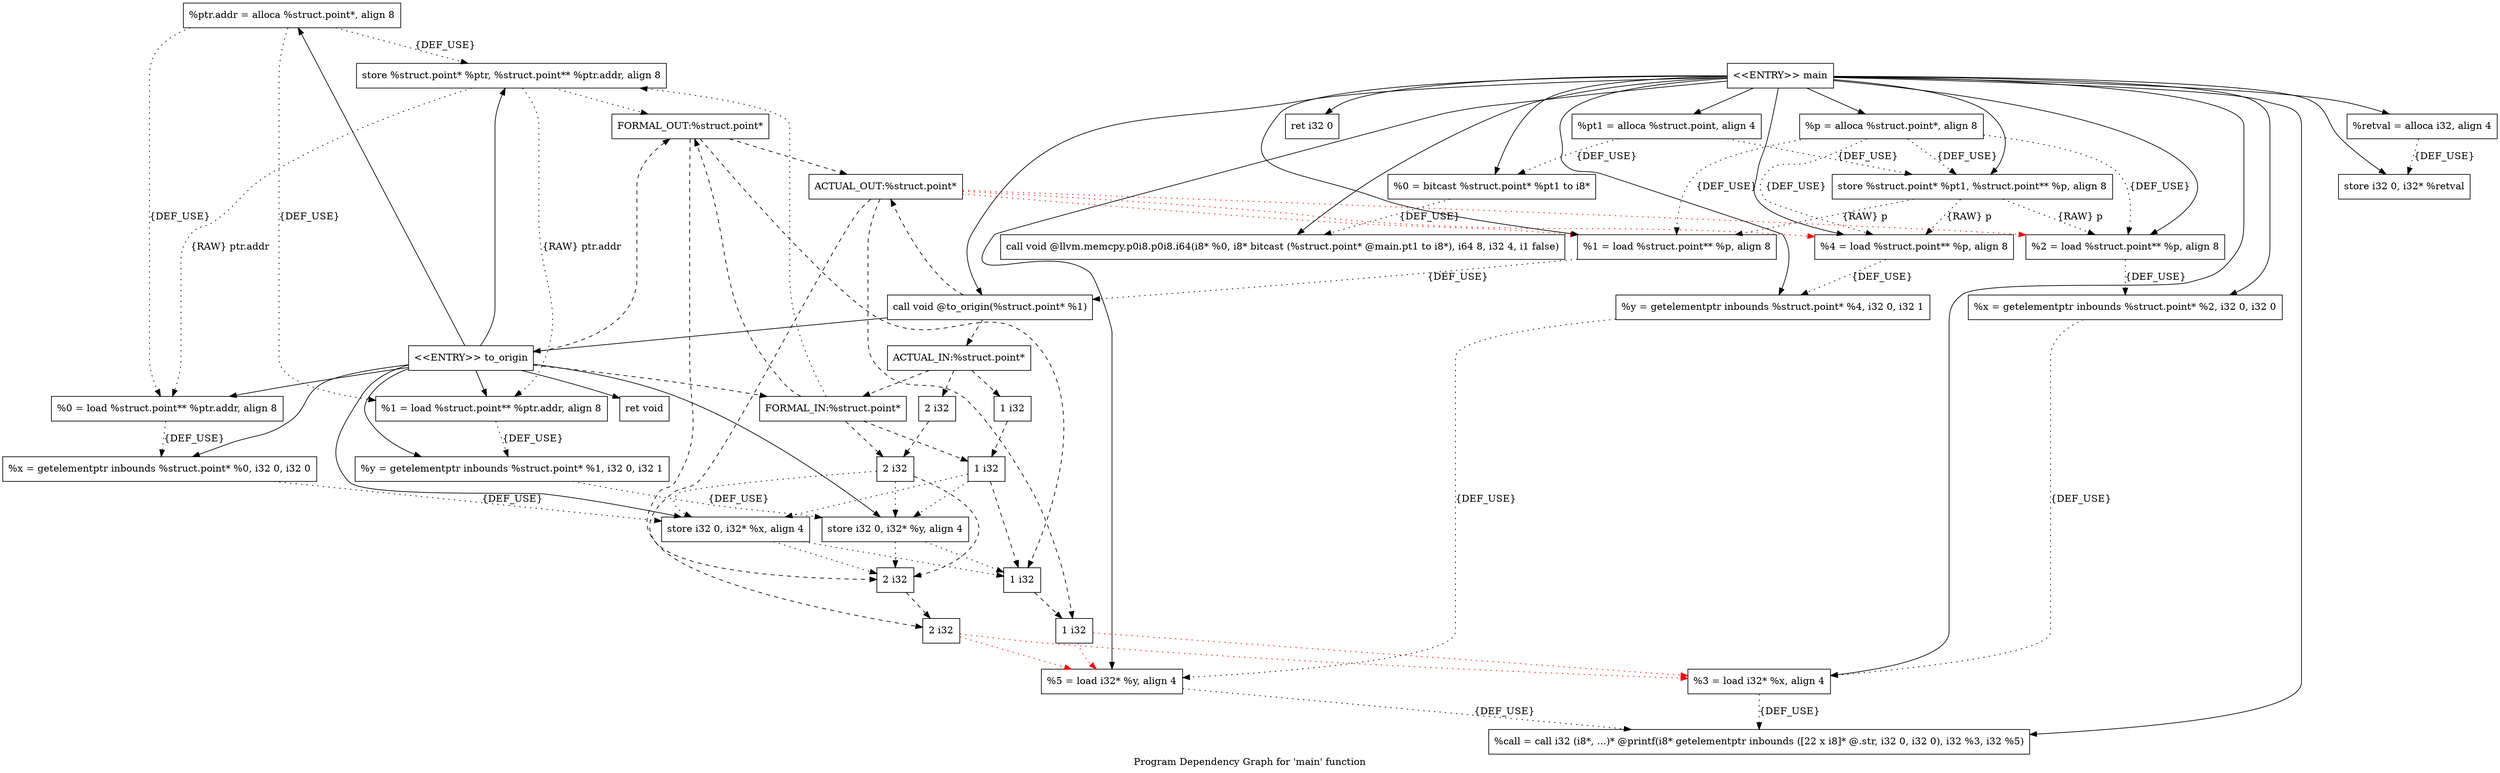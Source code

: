 digraph "Program Dependency Graph for 'main' function" {
	label="Program Dependency Graph for 'main' function";

	Node0x2528420 [shape=record,label="{  %ptr.addr = alloca %struct.point*, align 8}"];
	Node0x2528420 -> Node0x2528810[style=dotted,label = "{DEF_USE}" ];
	Node0x2528420 -> Node0x2528880[style=dotted,label = "{DEF_USE}" ];
	Node0x2528420 -> Node0x2528950[style=dotted,label = "{DEF_USE}" ];
	Node0x2528810 [shape=record,label="{  store %struct.point* %ptr, %struct.point** %ptr.addr, align 8}"];
	Node0x2528810 -> Node0x2528880[style=dotted,label = "{RAW} ptr.addr"];
	Node0x2528810 -> Node0x2528950[style=dotted,label = "{RAW} ptr.addr"];
	Node0x2528810 -> Node0x252d8d0[style=dotted];
	Node0x2528880 [shape=record,label="{  %0 = load %struct.point** %ptr.addr, align 8}"];
	Node0x2528880 -> Node0x25289c0[style=dotted,label = "{DEF_USE}" ];
	Node0x2528950 [shape=record,label="{  %1 = load %struct.point** %ptr.addr, align 8}"];
	Node0x2528950 -> Node0x2528a70[style=dotted,label = "{DEF_USE}" ];
	Node0x25289c0 [shape=record,label="{  %x = getelementptr inbounds %struct.point* %0, i32 0, i32 0}"];
	Node0x25289c0 -> Node0x25288f0[style=dotted,label = "{DEF_USE}" ];
	Node0x25288f0 [shape=record,label="{  store i32 0, i32* %x, align 4}"];
	Node0x25288f0 -> Node0x252d940[style=dotted];
	Node0x25288f0 -> Node0x252d9b0[style=dotted];
	Node0x2528a70 [shape=record,label="{  %y = getelementptr inbounds %struct.point* %1, i32 0, i32 1}"];
	Node0x2528a70 -> Node0x2528ae0[style=dotted,label = "{DEF_USE}" ];
	Node0x2528ae0 [shape=record,label="{  store i32 0, i32* %y, align 4}"];
	Node0x2528ae0 -> Node0x252d940[style=dotted];
	Node0x2528ae0 -> Node0x252d9b0[style=dotted];
	Node0x2528b70 [shape=record,label="{\<\<ENTRY\>\> to_origin}"];
	Node0x2528b70 -> Node0x2528420;
	Node0x2528b70 -> Node0x2528810;
	Node0x2528b70 -> Node0x2528880;
	Node0x2528b70 -> Node0x25289c0;
	Node0x2528b70 -> Node0x25288f0;
	Node0x2528b70 -> Node0x2528950;
	Node0x2528b70 -> Node0x2528a70;
	Node0x2528b70 -> Node0x2528ae0;
	Node0x2528b70 -> Node0x2528c90;
	Node0x2528b70 -> Node0x252d750[style=dashed];
	Node0x2528b70 -> Node0x252d8d0[style=dashed];
	Node0x2528c90 [shape=record,label="{  ret void}"];
	Node0x252b760 [shape=record,label="{  %retval = alloca i32, align 4}"];
	Node0x252b760 -> Node0x252b7d0[style=dotted,label = "{DEF_USE}" ];
	Node0x252b7d0 [shape=record,label="{  store i32 0, i32* %retval}"];
	Node0x252b840 [shape=record,label="{  %pt1 = alloca %struct.point, align 4}"];
	Node0x252b840 -> Node0x252bdd0[style=dotted,label = "{DEF_USE}" ];
	Node0x252b840 -> Node0x252be40[style=dotted,label = "{DEF_USE}" ];
	Node0x252bdd0 [shape=record,label="{  %0 = bitcast %struct.point* %pt1 to i8*}"];
	Node0x252bdd0 -> Node0x2528c40[style=dotted,label = "{DEF_USE}" ];
	Node0x252be40 [shape=record,label="{  store %struct.point* %pt1, %struct.point** %p, align 8}"];
	Node0x252be40 -> Node0x252bf50[style=dotted,label = "{RAW} p"];
	Node0x252be40 -> Node0x2528c10[style=dotted,label = "{RAW} p"];
	Node0x252be40 -> Node0x2528be0[style=dotted,label = "{RAW} p"];
	Node0x252bee0 [shape=record,label="{  %p = alloca %struct.point*, align 8}"];
	Node0x252bee0 -> Node0x252be40[style=dotted,label = "{DEF_USE}" ];
	Node0x252bee0 -> Node0x252bf50[style=dotted,label = "{DEF_USE}" ];
	Node0x252bee0 -> Node0x2528c10[style=dotted,label = "{DEF_USE}" ];
	Node0x252bee0 -> Node0x2528be0[style=dotted,label = "{DEF_USE}" ];
	Node0x252bf50 [shape=record,label="{  %1 = load %struct.point** %p, align 8}"];
	Node0x252bf50 -> Node0x252c190[style=dotted,label = "{DEF_USE}" ];
	Node0x2528c10 [shape=record,label="{  %2 = load %struct.point** %p, align 8}"];
	Node0x2528c10 -> Node0x252dfc0[style=dotted,label = "{DEF_USE}" ];
	Node0x2528be0 [shape=record,label="{  %4 = load %struct.point** %p, align 8}"];
	Node0x2528be0 -> Node0x252e0c0[style=dotted,label = "{DEF_USE}" ];
	Node0x2528c40 [shape=record,label="{  call void @llvm.memcpy.p0i8.p0i8.i64(i8* %0, i8* bitcast (%struct.point* @main.pt1 to i8*), i64 8, i32 4, i1 false)}"];
	Node0x252c190 [shape=record,label="{  call void @to_origin(%struct.point* %1)}"];
	Node0x252c190 -> Node0x2528b70;
	Node0x252c190 -> Node0x252d450[style=dashed];
	Node0x252c190 -> Node0x252d5d0[style=dashed];
	Node0x252d450 [shape=record,label="{ACTUAL_IN:%struct.point*}"];
	Node0x252d450 -> Node0x252d4c0[style=dashed];
	Node0x252d450 -> Node0x252d530[style=dashed];
	Node0x252d450 -> Node0x252d750[style=dashed];
	Node0x252d4c0 [shape=record,label="{1 i32}"];
	Node0x252d4c0 -> Node0x252d7c0[style=dashed];
	Node0x252d530 [shape=record,label="{2 i32}"];
	Node0x252d530 -> Node0x252d830[style=dashed];
	Node0x252d5d0 [shape=record,label="{ACTUAL_OUT:%struct.point*}"];
	Node0x252d5d0 -> Node0x252d640[style=dashed];
	Node0x252d5d0 -> Node0x252d6b0[style=dashed];
	Node0x252d5d0 -> Node0x252bf50[style=dotted,color=red];
	Node0x252d5d0 -> Node0x2528c10[style=dotted,color=red];
	Node0x252d5d0 -> Node0x2528be0[style=dotted,color=red];
	Node0x252d640 [shape=record,label="{1 i32}"];
	Node0x252d640 -> Node0x252d720[style=dotted,color=red];
	Node0x252d640 -> Node0x252d8a0[style=dotted,color=red];
	Node0x252d6b0 [shape=record,label="{2 i32}"];
	Node0x252d6b0 -> Node0x252d720[style=dotted,color=red];
	Node0x252d6b0 -> Node0x252d8a0[style=dotted,color=red];
	Node0x252d750 [shape=record,label="{FORMAL_IN:%struct.point*}"];
	Node0x252d750 -> Node0x252d7c0[style=dashed];
	Node0x252d750 -> Node0x252d830[style=dashed];
	Node0x252d750 -> Node0x252d8d0[style=dashed];
	Node0x252d750 -> Node0x2528810[style=dotted];
	Node0x252d7c0 [shape=record,label="{1 i32}"];
	Node0x252d7c0 -> Node0x252d940[style=dashed];
	Node0x252d7c0 -> Node0x25288f0[style=dotted];
	Node0x252d7c0 -> Node0x2528ae0[style=dotted];
	Node0x252d830 [shape=record,label="{2 i32}"];
	Node0x252d830 -> Node0x252d9b0[style=dashed];
	Node0x252d830 -> Node0x25288f0[style=dotted];
	Node0x252d830 -> Node0x2528ae0[style=dotted];
	Node0x252d8d0 [shape=record,label="{FORMAL_OUT:%struct.point*}"];
	Node0x252d8d0 -> Node0x252d940[style=dashed];
	Node0x252d8d0 -> Node0x252d9b0[style=dashed];
	Node0x252d8d0 -> Node0x252d5d0[style=dashed];
	Node0x252d940 [shape=record,label="{1 i32}"];
	Node0x252d940 -> Node0x252d640[style=dashed];
	Node0x252d9b0 [shape=record,label="{2 i32}"];
	Node0x252d9b0 -> Node0x252d6b0[style=dashed];
	Node0x252d720 [shape=record,label="{  %3 = load i32* %x, align 4}"];
	Node0x252d720 -> Node0x252e030[style=dotted,label = "{DEF_USE}" ];
	Node0x252d8a0 [shape=record,label="{  %5 = load i32* %y, align 4}"];
	Node0x252d8a0 -> Node0x252e030[style=dotted,label = "{DEF_USE}" ];
	Node0x252dfc0 [shape=record,label="{  %x = getelementptr inbounds %struct.point* %2, i32 0, i32 0}"];
	Node0x252dfc0 -> Node0x252d720[style=dotted,label = "{DEF_USE}" ];
	Node0x252e030 [shape=record,label="{  %call = call i32 (i8*, ...)* @printf(i8* getelementptr inbounds ([22 x i8]* @.str, i32 0, i32 0), i32 %3, i32 %5)}"];
	Node0x252e0c0 [shape=record,label="{  %y = getelementptr inbounds %struct.point* %4, i32 0, i32 1}"];
	Node0x252e0c0 -> Node0x252d8a0[style=dotted,label = "{DEF_USE}" ];
	Node0x252e190 [shape=record,label="{\<\<ENTRY\>\> main}"];
	Node0x252e190 -> Node0x252b760;
	Node0x252e190 -> Node0x252b840;
	Node0x252e190 -> Node0x252bee0;
	Node0x252e190 -> Node0x252b7d0;
	Node0x252e190 -> Node0x252bdd0;
	Node0x252e190 -> Node0x2528c40;
	Node0x252e190 -> Node0x252be40;
	Node0x252e190 -> Node0x252bf50;
	Node0x252e190 -> Node0x252c190;
	Node0x252e190 -> Node0x2528c10;
	Node0x252e190 -> Node0x252dfc0;
	Node0x252e190 -> Node0x252d720;
	Node0x252e190 -> Node0x2528be0;
	Node0x252e190 -> Node0x252e0c0;
	Node0x252e190 -> Node0x252d8a0;
	Node0x252e190 -> Node0x252e030;
	Node0x252e190 -> Node0x252e220;
	Node0x252e220 [shape=record,label="{  ret i32 0}"];
}
